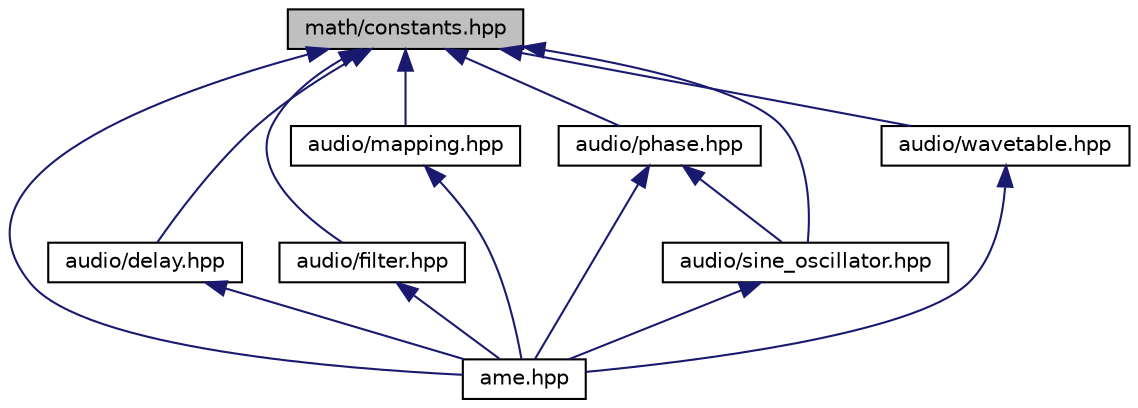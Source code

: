 digraph "math/constants.hpp"
{
 // LATEX_PDF_SIZE
  edge [fontname="Helvetica",fontsize="10",labelfontname="Helvetica",labelfontsize="10"];
  node [fontname="Helvetica",fontsize="10",shape=record];
  Node1 [label="math/constants.hpp",height=0.2,width=0.4,color="black", fillcolor="grey75", style="filled", fontcolor="black",tooltip="Math constants."];
  Node1 -> Node2 [dir="back",color="midnightblue",fontsize="10",style="solid",fontname="Helvetica"];
  Node2 [label="ame.hpp",height=0.2,width=0.4,color="black", fillcolor="white", style="filled",URL="$ame_8hpp.html",tooltip="main header file."];
  Node1 -> Node3 [dir="back",color="midnightblue",fontsize="10",style="solid",fontname="Helvetica"];
  Node3 [label="audio/delay.hpp",height=0.2,width=0.4,color="black", fillcolor="white", style="filled",URL="$delay_8hpp.html",tooltip="Fractional delay."];
  Node3 -> Node2 [dir="back",color="midnightblue",fontsize="10",style="solid",fontname="Helvetica"];
  Node1 -> Node4 [dir="back",color="midnightblue",fontsize="10",style="solid",fontname="Helvetica"];
  Node4 [label="audio/filter.hpp",height=0.2,width=0.4,color="black", fillcolor="white", style="filled",URL="$filter_8hpp.html",tooltip="Filter."];
  Node4 -> Node2 [dir="back",color="midnightblue",fontsize="10",style="solid",fontname="Helvetica"];
  Node1 -> Node5 [dir="back",color="midnightblue",fontsize="10",style="solid",fontname="Helvetica"];
  Node5 [label="audio/mapping.hpp",height=0.2,width=0.4,color="black", fillcolor="white", style="filled",URL="$mapping_8hpp.html",tooltip="Mapping functions."];
  Node5 -> Node2 [dir="back",color="midnightblue",fontsize="10",style="solid",fontname="Helvetica"];
  Node1 -> Node6 [dir="back",color="midnightblue",fontsize="10",style="solid",fontname="Helvetica"];
  Node6 [label="audio/phase.hpp",height=0.2,width=0.4,color="black", fillcolor="white", style="filled",URL="$phase_8hpp.html",tooltip="Phase operation."];
  Node6 -> Node2 [dir="back",color="midnightblue",fontsize="10",style="solid",fontname="Helvetica"];
  Node6 -> Node7 [dir="back",color="midnightblue",fontsize="10",style="solid",fontname="Helvetica"];
  Node7 [label="audio/sine_oscillator.hpp",height=0.2,width=0.4,color="black", fillcolor="white", style="filled",URL="$sine__oscillator_8hpp.html",tooltip=" "];
  Node7 -> Node2 [dir="back",color="midnightblue",fontsize="10",style="solid",fontname="Helvetica"];
  Node1 -> Node7 [dir="back",color="midnightblue",fontsize="10",style="solid",fontname="Helvetica"];
  Node1 -> Node8 [dir="back",color="midnightblue",fontsize="10",style="solid",fontname="Helvetica"];
  Node8 [label="audio/wavetable.hpp",height=0.2,width=0.4,color="black", fillcolor="white", style="filled",URL="$wavetable_8hpp.html",tooltip="Wave table generator."];
  Node8 -> Node2 [dir="back",color="midnightblue",fontsize="10",style="solid",fontname="Helvetica"];
}
